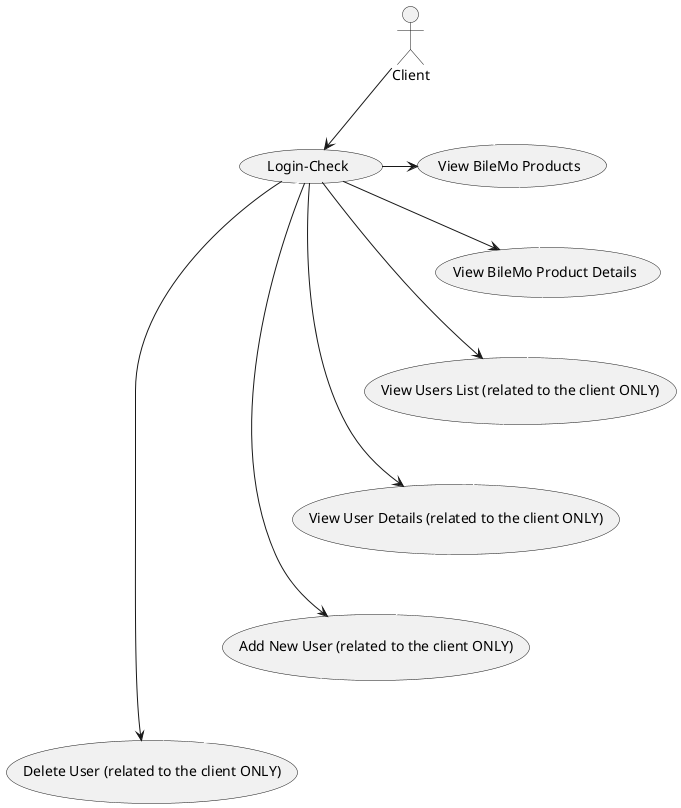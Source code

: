 @startuml usecase

actor Client

usecase "View BileMo Products" as UC2
usecase "View BileMo Product Details" as UC3
usecase "View Users List (related to the client ONLY)" as UC4
usecase "View User Details (related to the client ONLY)" as UC5
usecase "Add New User (related to the client ONLY)" as UC6
usecase "Delete User (related to the client ONLY)" as UC7
usecase "Login-Check" as UC8

Client -> UC8
UC8 -> UC2
UC8 -> UC3
UC8 -> UC4
UC8 -> UC5
UC8 -> UC6
UC8 -> UC7

'ORGANIZE_USECASE_GRID'
Client -[#white,dotted]-> UC2
UC2 -[#white,dotted]-> UC3
UC3 -[#white,dotted]-> UC4
UC4 -[#white,dotted]-> UC5
UC5 -[#white,dotted]-> UC6
UC6 -[#white,dotted]-> UC7
UC7 -[#white,dotted]-> UC8

@enduml

